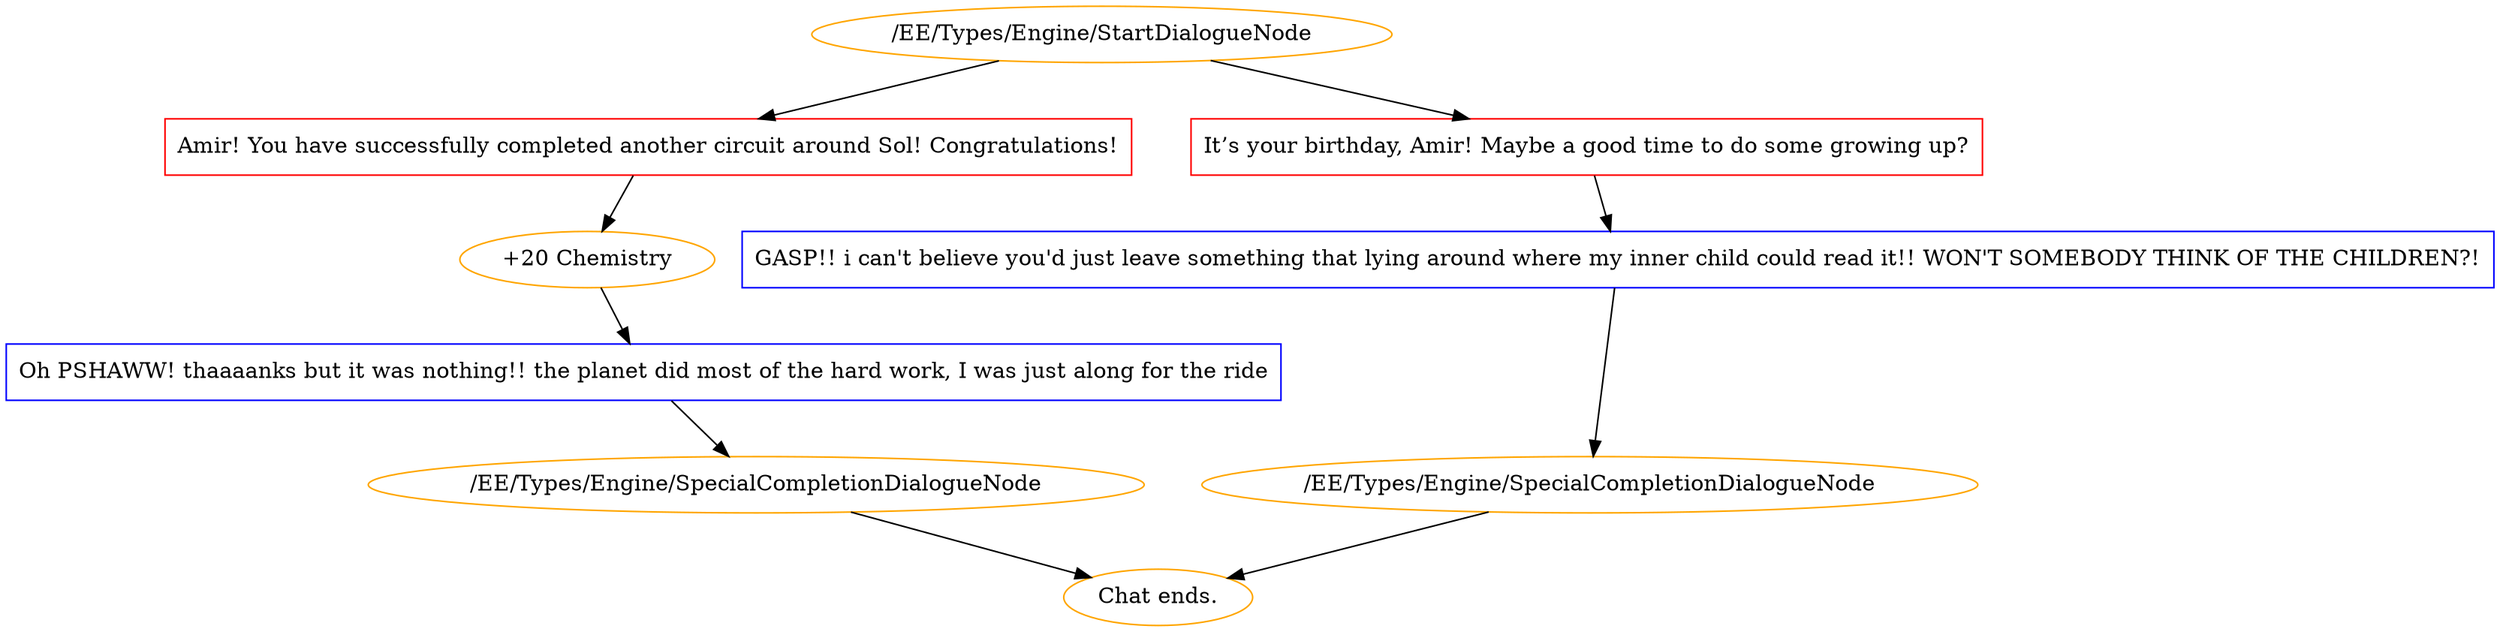 digraph {
	3564 [label="/EE/Types/Engine/StartDialogueNode",color=orange];
		3564 -> 3565;
		3564 -> 3566;
	3565 [label="Amir! You have successfully completed another circuit around Sol! Congratulations!",shape=box,color=red];
		3565 -> 3567;
	3566 [label="It’s your birthday, Amir! Maybe a good time to do some growing up?",shape=box,color=red];
		3566 -> 3568;
	3567 [label="+20 Chemistry",color=orange];
		3567 -> 3569;
	3568 [label="GASP!! i can't believe you'd just leave something that lying around where my inner child could read it!! WON'T SOMEBODY THINK OF THE CHILDREN?!",shape=box,color=blue];
		3568 -> 3595;
	3569 [label="Oh PSHAWW! thaaaanks but it was nothing!! the planet did most of the hard work, I was just along for the ride",shape=box,color=blue];
		3569 -> 3594;
	3595 [label="/EE/Types/Engine/SpecialCompletionDialogueNode",color=orange];
		3595 -> "Chat ends.";
	3594 [label="/EE/Types/Engine/SpecialCompletionDialogueNode",color=orange];
		3594 -> "Chat ends.";
	"Chat ends." [color=orange];
	"Chat ends." [color=orange];
}